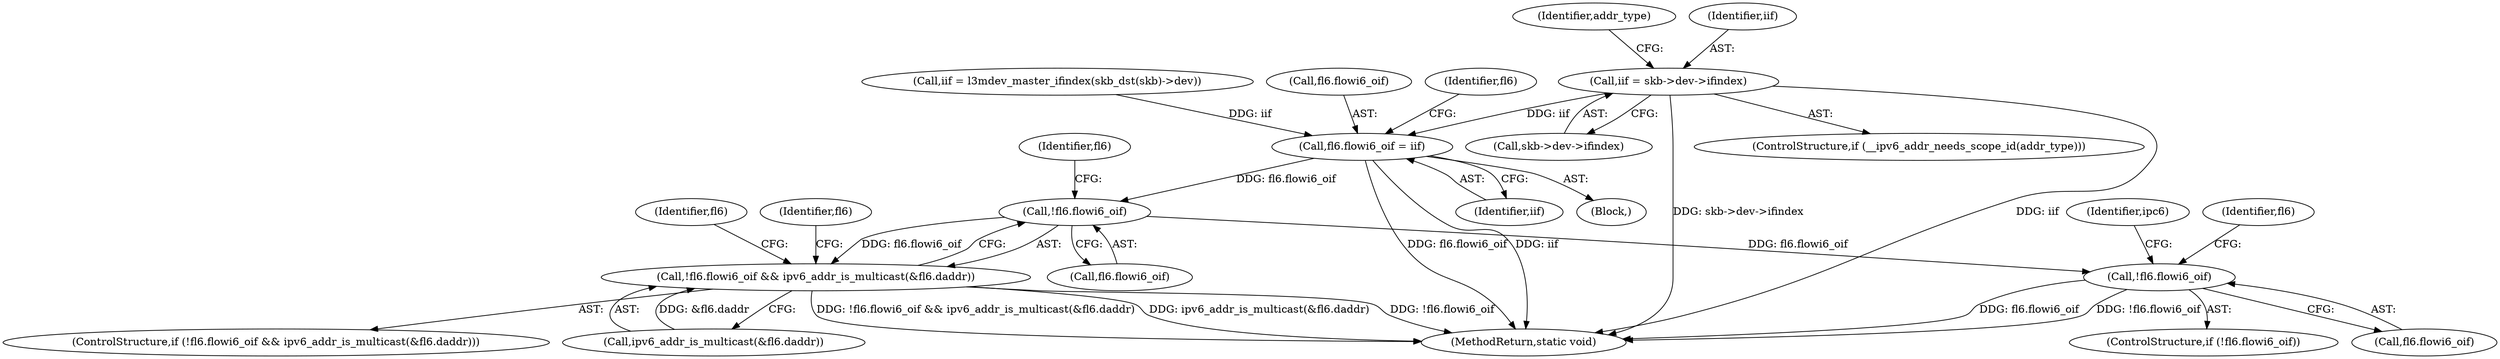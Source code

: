 digraph "0_linux_79dc7e3f1cd323be4c81aa1a94faa1b3ed987fb2@pointer" {
"1000258" [label="(Call,iif = skb->dev->ifindex)"];
"1000346" [label="(Call,fl6.flowi6_oif = iif)"];
"1000414" [label="(Call,!fl6.flowi6_oif)"];
"1000413" [label="(Call,!fl6.flowi6_oif && ipv6_addr_is_multicast(&fl6.daddr))"];
"1000432" [label="(Call,!fl6.flowi6_oif)"];
"1000413" [label="(Call,!fl6.flowi6_oif && ipv6_addr_is_multicast(&fl6.daddr))"];
"1000445" [label="(Identifier,ipc6)"];
"1000258" [label="(Call,iif = skb->dev->ifindex)"];
"1000595" [label="(MethodReturn,static void)"];
"1000111" [label="(Block,)"];
"1000414" [label="(Call,!fl6.flowi6_oif)"];
"1000432" [label="(Call,!fl6.flowi6_oif)"];
"1000353" [label="(Identifier,fl6)"];
"1000418" [label="(Call,ipv6_addr_is_multicast(&fl6.daddr))"];
"1000346" [label="(Call,fl6.flowi6_oif = iif)"];
"1000266" [label="(Call,iif = l3mdev_master_ifindex(skb_dst(skb)->dev))"];
"1000421" [label="(Identifier,fl6)"];
"1000433" [label="(Call,fl6.flowi6_oif)"];
"1000255" [label="(ControlStructure,if (__ipv6_addr_needs_scope_id(addr_type)))"];
"1000347" [label="(Call,fl6.flowi6_oif)"];
"1000350" [label="(Identifier,iif)"];
"1000434" [label="(Identifier,fl6)"];
"1000438" [label="(Identifier,fl6)"];
"1000260" [label="(Call,skb->dev->ifindex)"];
"1000412" [label="(ControlStructure,if (!fl6.flowi6_oif && ipv6_addr_is_multicast(&fl6.daddr)))"];
"1000276" [label="(Identifier,addr_type)"];
"1000431" [label="(ControlStructure,if (!fl6.flowi6_oif))"];
"1000415" [label="(Call,fl6.flowi6_oif)"];
"1000259" [label="(Identifier,iif)"];
"1000425" [label="(Identifier,fl6)"];
"1000258" -> "1000255"  [label="AST: "];
"1000258" -> "1000260"  [label="CFG: "];
"1000259" -> "1000258"  [label="AST: "];
"1000260" -> "1000258"  [label="AST: "];
"1000276" -> "1000258"  [label="CFG: "];
"1000258" -> "1000595"  [label="DDG: iif"];
"1000258" -> "1000595"  [label="DDG: skb->dev->ifindex"];
"1000258" -> "1000346"  [label="DDG: iif"];
"1000346" -> "1000111"  [label="AST: "];
"1000346" -> "1000350"  [label="CFG: "];
"1000347" -> "1000346"  [label="AST: "];
"1000350" -> "1000346"  [label="AST: "];
"1000353" -> "1000346"  [label="CFG: "];
"1000346" -> "1000595"  [label="DDG: fl6.flowi6_oif"];
"1000346" -> "1000595"  [label="DDG: iif"];
"1000266" -> "1000346"  [label="DDG: iif"];
"1000346" -> "1000414"  [label="DDG: fl6.flowi6_oif"];
"1000414" -> "1000413"  [label="AST: "];
"1000414" -> "1000415"  [label="CFG: "];
"1000415" -> "1000414"  [label="AST: "];
"1000421" -> "1000414"  [label="CFG: "];
"1000413" -> "1000414"  [label="CFG: "];
"1000414" -> "1000413"  [label="DDG: fl6.flowi6_oif"];
"1000414" -> "1000432"  [label="DDG: fl6.flowi6_oif"];
"1000413" -> "1000412"  [label="AST: "];
"1000413" -> "1000418"  [label="CFG: "];
"1000418" -> "1000413"  [label="AST: "];
"1000425" -> "1000413"  [label="CFG: "];
"1000434" -> "1000413"  [label="CFG: "];
"1000413" -> "1000595"  [label="DDG: !fl6.flowi6_oif"];
"1000413" -> "1000595"  [label="DDG: !fl6.flowi6_oif && ipv6_addr_is_multicast(&fl6.daddr)"];
"1000413" -> "1000595"  [label="DDG: ipv6_addr_is_multicast(&fl6.daddr)"];
"1000418" -> "1000413"  [label="DDG: &fl6.daddr"];
"1000432" -> "1000431"  [label="AST: "];
"1000432" -> "1000433"  [label="CFG: "];
"1000433" -> "1000432"  [label="AST: "];
"1000438" -> "1000432"  [label="CFG: "];
"1000445" -> "1000432"  [label="CFG: "];
"1000432" -> "1000595"  [label="DDG: !fl6.flowi6_oif"];
"1000432" -> "1000595"  [label="DDG: fl6.flowi6_oif"];
}
